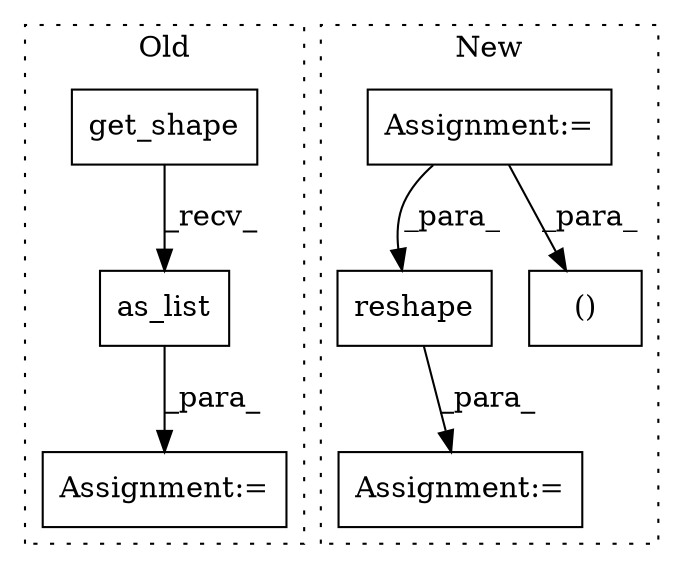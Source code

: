 digraph G {
subgraph cluster0 {
1 [label="get_shape" a="32" s="5714" l="11" shape="box"];
5 [label="Assignment:=" a="7" s="5626" l="12" shape="box"];
7 [label="as_list" a="32" s="5726" l="9" shape="box"];
label = "Old";
style="dotted";
}
subgraph cluster1 {
2 [label="reshape" a="32" s="5729,5825" l="8,1" shape="box"];
3 [label="Assignment:=" a="7" s="5717" l="1" shape="box"];
4 [label="Assignment:=" a="7" s="5609" l="1" shape="box"];
6 [label="()" a="106" s="7578" l="71" shape="box"];
label = "New";
style="dotted";
}
1 -> 7 [label="_recv_"];
2 -> 3 [label="_para_"];
4 -> 6 [label="_para_"];
4 -> 2 [label="_para_"];
7 -> 5 [label="_para_"];
}